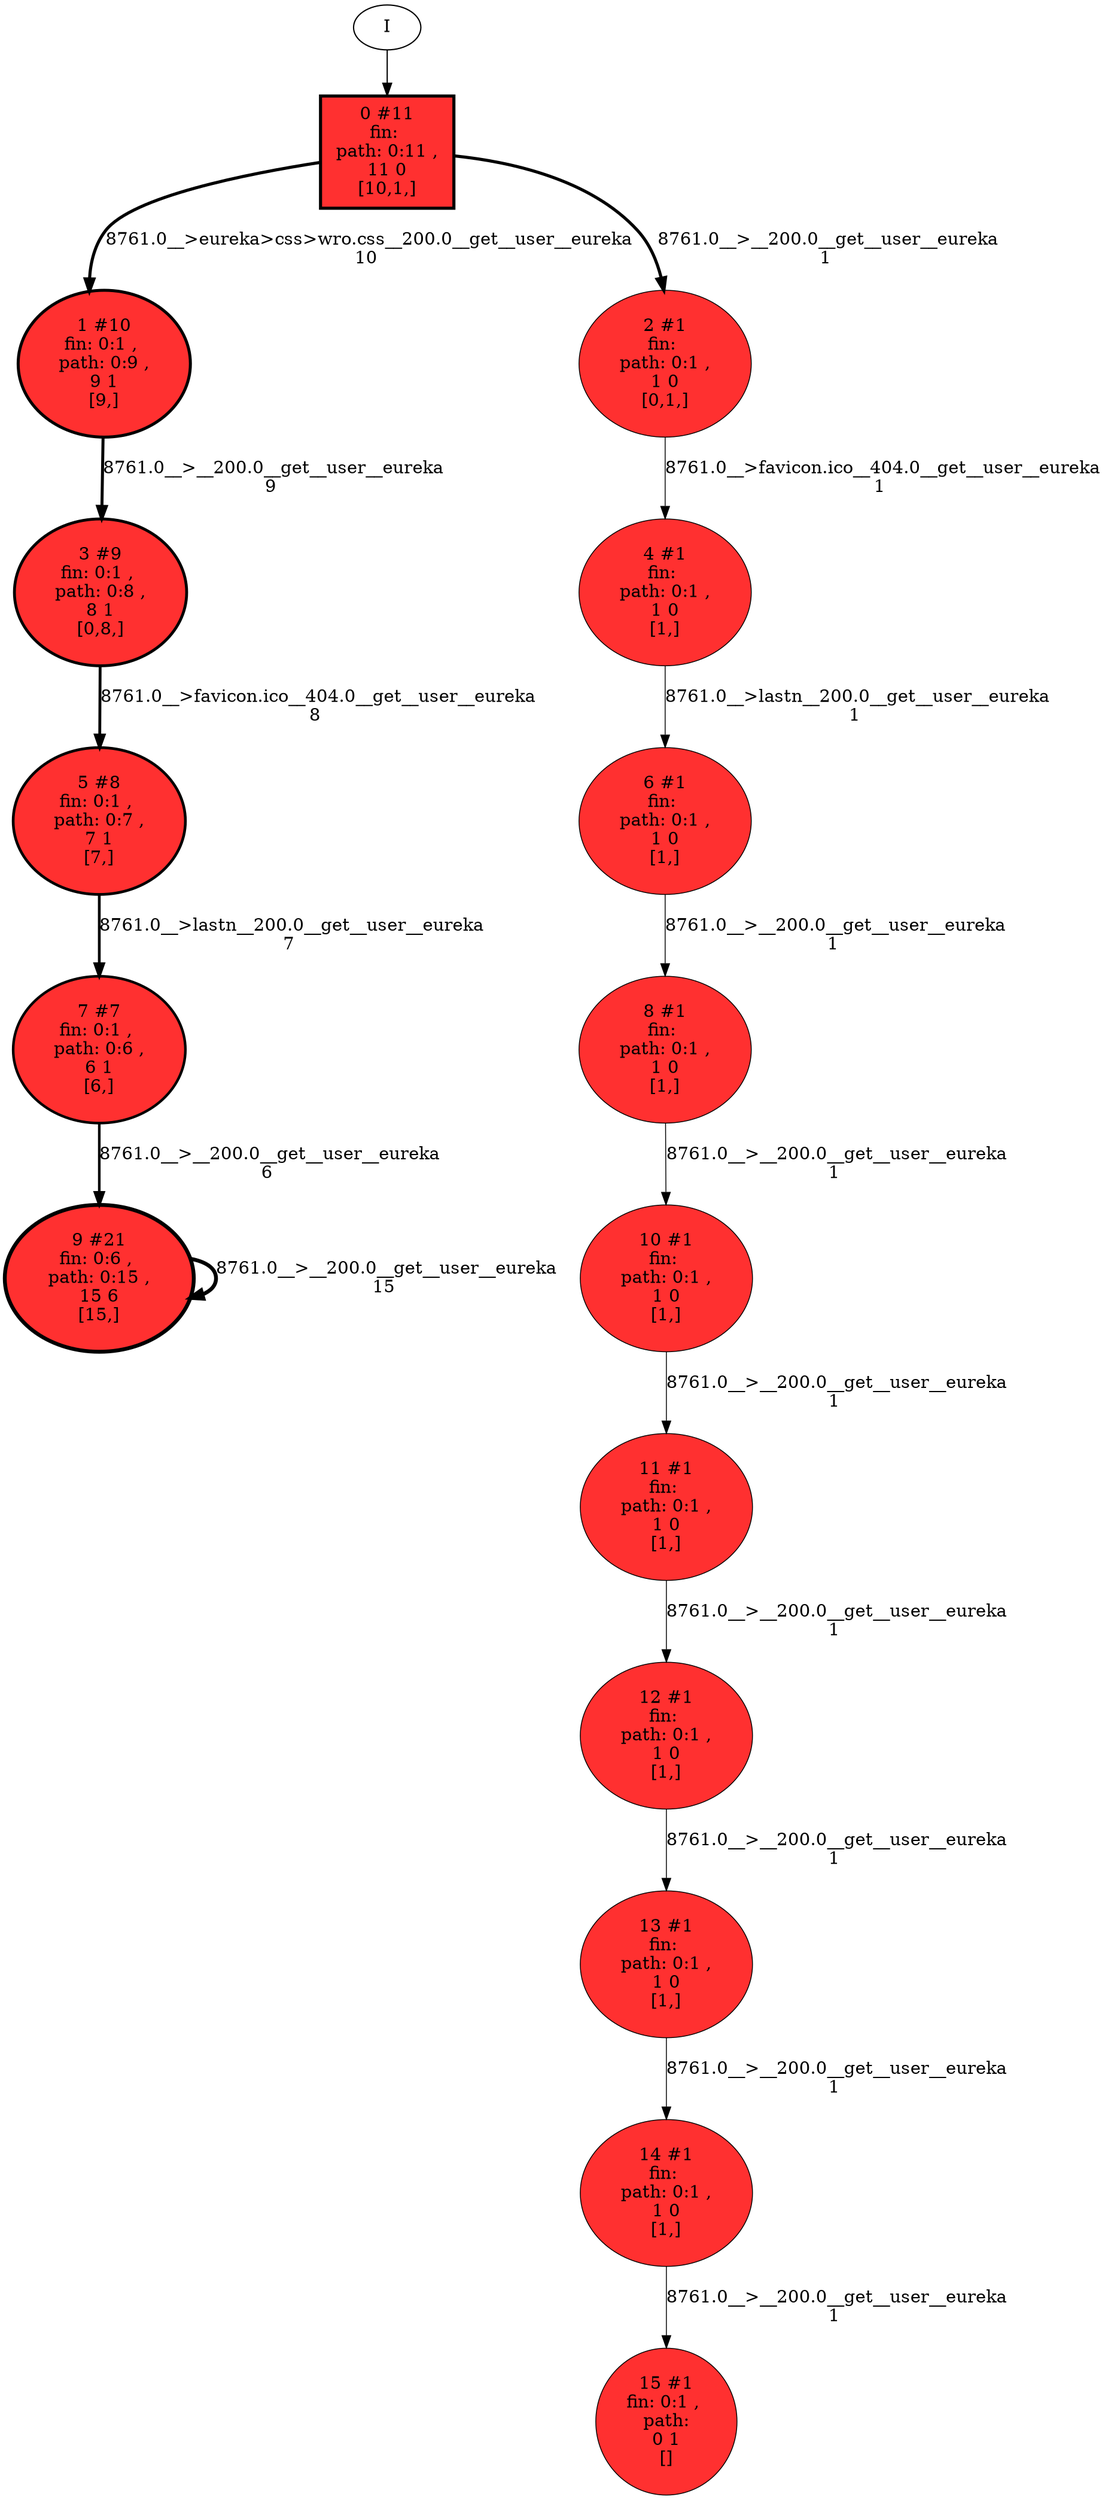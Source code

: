// produced with flexfringe // 
digraph DFA {
	0 [label="root" shape=box];
		I -> 0;
	0 [ label="0 #11
fin: 
 path: 0:11 , 
11 0
[10,1,]" , style=filled, fillcolor="firebrick1", width=1.24844, height=1.24844, penwidth=2.48491];
		0 -> 1 [label="8761.0__>eureka>css>wro.css__200.0__get__user__eureka
10 " , penwidth=2.48491 ];
		0 -> 2 [label="8761.0__>__200.0__get__user__eureka
1 " , penwidth=2.48491 ];
	1 [ label="1 #10
fin: 0:1 , 
 path: 0:9 , 
9 1
[9,]" , style=filled, fillcolor="firebrick1", width=1.22316, height=1.22316, penwidth=2.3979];
		1 -> 3 [label="8761.0__>__200.0__get__user__eureka
9 " , penwidth=2.3979 ];
	2 [ label="2 #1
fin: 
 path: 0:1 , 
1 0
[0,1,]" , style=filled, fillcolor="firebrick1", width=0.526589, height=0.526589, penwidth=0.693147];
		2 -> 4 [label="8761.0__>favicon.ico__404.0__get__user__eureka
1 " , penwidth=0.693147 ];
	3 [ label="3 #9
fin: 0:1 , 
 path: 0:8 , 
8 1
[0,8,]" , style=filled, fillcolor="firebrick1", width=1.19471, height=1.19471, penwidth=2.30259];
		3 -> 5 [label="8761.0__>favicon.ico__404.0__get__user__eureka
8 " , penwidth=2.30259 ];
	4 [ label="4 #1
fin: 
 path: 0:1 , 
1 0
[1,]" , style=filled, fillcolor="firebrick1", width=0.526589, height=0.526589, penwidth=0.693147];
		4 -> 6 [label="8761.0__>lastn__200.0__get__user__eureka
1 " , penwidth=0.693147 ];
	5 [ label="5 #8
fin: 0:1 , 
 path: 0:7 , 
7 1
[7,]" , style=filled, fillcolor="firebrick1", width=1.16228, height=1.16228, penwidth=2.19722];
		5 -> 7 [label="8761.0__>lastn__200.0__get__user__eureka
7 " , penwidth=2.19722 ];
	6 [ label="6 #1
fin: 
 path: 0:1 , 
1 0
[1,]" , style=filled, fillcolor="firebrick1", width=0.526589, height=0.526589, penwidth=0.693147];
		6 -> 8 [label="8761.0__>__200.0__get__user__eureka
1 " , penwidth=0.693147 ];
	7 [ label="7 #7
fin: 0:1 , 
 path: 0:6 , 
6 1
[6,]" , style=filled, fillcolor="firebrick1", width=1.12475, height=1.12475, penwidth=2.07944];
		7 -> 9 [label="8761.0__>__200.0__get__user__eureka
6 " , penwidth=2.07944 ];
	8 [ label="8 #1
fin: 
 path: 0:1 , 
1 0
[1,]" , style=filled, fillcolor="firebrick1", width=0.526589, height=0.526589, penwidth=0.693147];
		8 -> 10 [label="8761.0__>__200.0__get__user__eureka
1 " , penwidth=0.693147 ];
	9 [ label="9 #21
fin: 0:6 , 
 path: 0:15 , 
15 6
[15,]" , style=filled, fillcolor="firebrick1", width=1.4088, height=1.4088, penwidth=3.09104];
		9 -> 9 [label="8761.0__>__200.0__get__user__eureka
15 " , penwidth=3.09104 ];
	10 [ label="10 #1
fin: 
 path: 0:1 , 
1 0
[1,]" , style=filled, fillcolor="firebrick1", width=0.526589, height=0.526589, penwidth=0.693147];
		10 -> 11 [label="8761.0__>__200.0__get__user__eureka
1 " , penwidth=0.693147 ];
	11 [ label="11 #1
fin: 
 path: 0:1 , 
1 0
[1,]" , style=filled, fillcolor="firebrick1", width=0.526589, height=0.526589, penwidth=0.693147];
		11 -> 12 [label="8761.0__>__200.0__get__user__eureka
1 " , penwidth=0.693147 ];
	12 [ label="12 #1
fin: 
 path: 0:1 , 
1 0
[1,]" , style=filled, fillcolor="firebrick1", width=0.526589, height=0.526589, penwidth=0.693147];
		12 -> 13 [label="8761.0__>__200.0__get__user__eureka
1 " , penwidth=0.693147 ];
	13 [ label="13 #1
fin: 
 path: 0:1 , 
1 0
[1,]" , style=filled, fillcolor="firebrick1", width=0.526589, height=0.526589, penwidth=0.693147];
		13 -> 14 [label="8761.0__>__200.0__get__user__eureka
1 " , penwidth=0.693147 ];
	14 [ label="14 #1
fin: 
 path: 0:1 , 
1 0
[1,]" , style=filled, fillcolor="firebrick1", width=0.526589, height=0.526589, penwidth=0.693147];
		14 -> 15 [label="8761.0__>__200.0__get__user__eureka
1 " , penwidth=0.693147 ];
	15 [ label="15 #1
fin: 0:1 , 
 path: 
0 1
[]" , style=filled, fillcolor="firebrick1", width=0.526589, height=0.526589, penwidth=0.693147];
}
